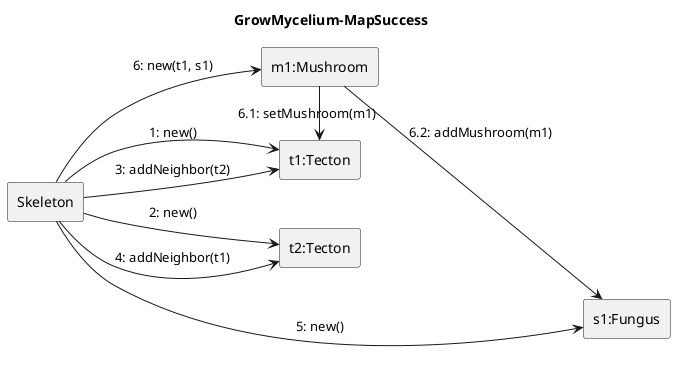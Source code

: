 @startuml Grow-mycelium/map-success
'skinparam linetype ortho
left to right direction
title GrowMycelium-MapSuccess

rectangle Skeleton

rectangle "t1:Tecton" as t1
rectangle "t2:Tecton" as t2
rectangle "s1:Fungus" as s1
rectangle "m1:Mushroom" as m1

Skeleton --> t1: 1: new()
Skeleton --> t2: 2: new()
Skeleton --> t1: 3: addNeighbor(t2)
Skeleton --> t2: 4: addNeighbor(t1)
Skeleton --> s1 : 5: new()
Skeleton --> m1: 6: new(t1, s1)
m1 -> t1 : 6.1: setMushroom(m1)
m1 --> s1 : 6.2: addMushroom(m1)

@enduml